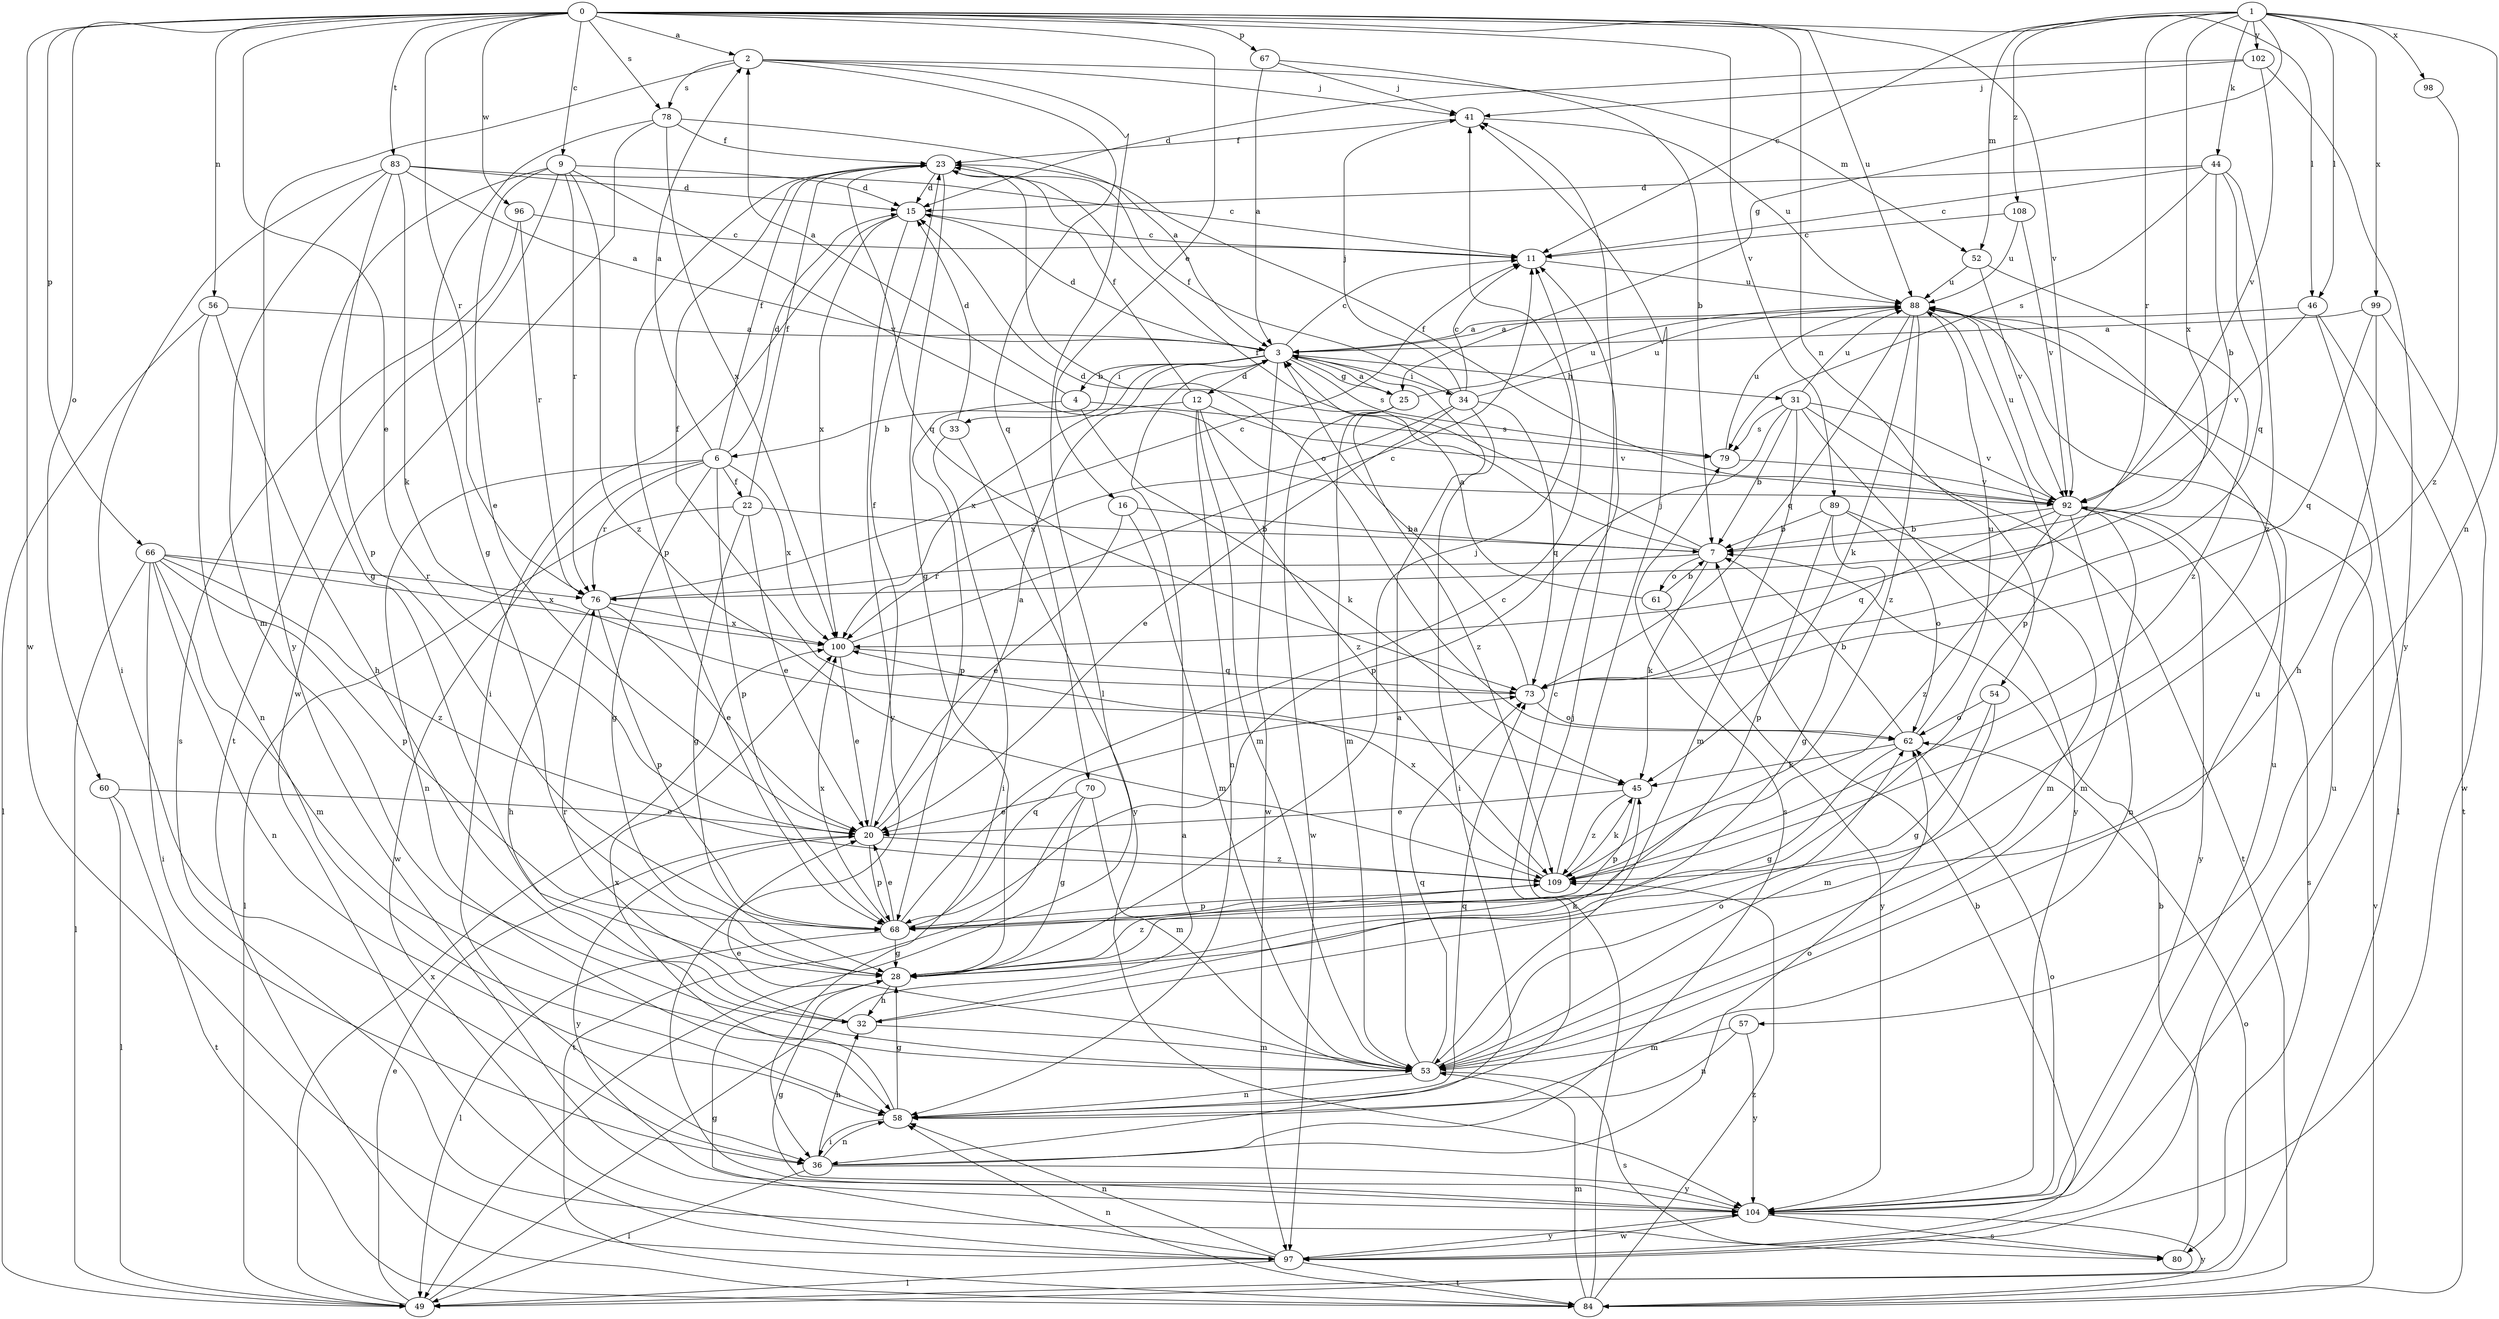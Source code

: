 strict digraph  {
0;
1;
2;
3;
4;
6;
7;
9;
11;
12;
15;
16;
20;
22;
23;
25;
28;
31;
32;
33;
34;
36;
41;
44;
45;
46;
49;
52;
53;
54;
56;
57;
58;
60;
61;
62;
66;
67;
68;
70;
73;
76;
78;
79;
80;
83;
84;
88;
89;
92;
96;
97;
98;
99;
100;
102;
104;
108;
109;
0 -> 2  [label=a];
0 -> 9  [label=c];
0 -> 16  [label=e];
0 -> 20  [label=e];
0 -> 46  [label=l];
0 -> 54  [label=n];
0 -> 56  [label=n];
0 -> 60  [label=o];
0 -> 66  [label=p];
0 -> 67  [label=p];
0 -> 76  [label=r];
0 -> 78  [label=s];
0 -> 83  [label=t];
0 -> 88  [label=u];
0 -> 89  [label=v];
0 -> 92  [label=v];
0 -> 96  [label=w];
0 -> 97  [label=w];
1 -> 11  [label=c];
1 -> 25  [label=g];
1 -> 44  [label=k];
1 -> 46  [label=l];
1 -> 52  [label=m];
1 -> 57  [label=n];
1 -> 76  [label=r];
1 -> 98  [label=x];
1 -> 99  [label=x];
1 -> 100  [label=x];
1 -> 102  [label=y];
1 -> 108  [label=z];
2 -> 41  [label=j];
2 -> 49  [label=l];
2 -> 52  [label=m];
2 -> 70  [label=q];
2 -> 78  [label=s];
2 -> 104  [label=y];
3 -> 4  [label=b];
3 -> 11  [label=c];
3 -> 12  [label=d];
3 -> 15  [label=d];
3 -> 25  [label=g];
3 -> 31  [label=h];
3 -> 33  [label=i];
3 -> 34  [label=i];
3 -> 79  [label=s];
3 -> 97  [label=w];
3 -> 100  [label=x];
4 -> 2  [label=a];
4 -> 45  [label=k];
4 -> 68  [label=p];
4 -> 79  [label=s];
6 -> 2  [label=a];
6 -> 15  [label=d];
6 -> 22  [label=f];
6 -> 23  [label=f];
6 -> 28  [label=g];
6 -> 58  [label=n];
6 -> 68  [label=p];
6 -> 76  [label=r];
6 -> 97  [label=w];
6 -> 100  [label=x];
7 -> 15  [label=d];
7 -> 23  [label=f];
7 -> 45  [label=k];
7 -> 61  [label=o];
7 -> 76  [label=r];
9 -> 15  [label=d];
9 -> 20  [label=e];
9 -> 28  [label=g];
9 -> 76  [label=r];
9 -> 84  [label=t];
9 -> 92  [label=v];
9 -> 109  [label=z];
11 -> 88  [label=u];
12 -> 6  [label=b];
12 -> 23  [label=f];
12 -> 53  [label=m];
12 -> 58  [label=n];
12 -> 92  [label=v];
12 -> 109  [label=z];
15 -> 11  [label=c];
15 -> 36  [label=i];
15 -> 100  [label=x];
15 -> 104  [label=y];
16 -> 7  [label=b];
16 -> 20  [label=e];
16 -> 53  [label=m];
20 -> 3  [label=a];
20 -> 23  [label=f];
20 -> 68  [label=p];
20 -> 104  [label=y];
20 -> 109  [label=z];
22 -> 7  [label=b];
22 -> 20  [label=e];
22 -> 23  [label=f];
22 -> 28  [label=g];
22 -> 49  [label=l];
23 -> 15  [label=d];
23 -> 28  [label=g];
23 -> 62  [label=o];
23 -> 68  [label=p];
23 -> 73  [label=q];
25 -> 3  [label=a];
25 -> 53  [label=m];
25 -> 88  [label=u];
25 -> 97  [label=w];
25 -> 109  [label=z];
28 -> 32  [label=h];
28 -> 41  [label=j];
28 -> 109  [label=z];
31 -> 7  [label=b];
31 -> 53  [label=m];
31 -> 68  [label=p];
31 -> 79  [label=s];
31 -> 84  [label=t];
31 -> 88  [label=u];
31 -> 92  [label=v];
31 -> 104  [label=y];
32 -> 45  [label=k];
32 -> 53  [label=m];
32 -> 76  [label=r];
33 -> 15  [label=d];
33 -> 36  [label=i];
33 -> 104  [label=y];
34 -> 11  [label=c];
34 -> 20  [label=e];
34 -> 23  [label=f];
34 -> 36  [label=i];
34 -> 41  [label=j];
34 -> 73  [label=q];
34 -> 88  [label=u];
34 -> 100  [label=x];
36 -> 32  [label=h];
36 -> 49  [label=l];
36 -> 58  [label=n];
36 -> 62  [label=o];
36 -> 79  [label=s];
36 -> 104  [label=y];
41 -> 23  [label=f];
41 -> 88  [label=u];
44 -> 7  [label=b];
44 -> 11  [label=c];
44 -> 15  [label=d];
44 -> 73  [label=q];
44 -> 79  [label=s];
44 -> 109  [label=z];
45 -> 20  [label=e];
45 -> 68  [label=p];
45 -> 109  [label=z];
46 -> 3  [label=a];
46 -> 49  [label=l];
46 -> 84  [label=t];
46 -> 92  [label=v];
49 -> 3  [label=a];
49 -> 20  [label=e];
49 -> 62  [label=o];
49 -> 100  [label=x];
52 -> 88  [label=u];
52 -> 92  [label=v];
52 -> 109  [label=z];
53 -> 3  [label=a];
53 -> 20  [label=e];
53 -> 58  [label=n];
53 -> 62  [label=o];
53 -> 73  [label=q];
53 -> 80  [label=s];
53 -> 88  [label=u];
54 -> 28  [label=g];
54 -> 53  [label=m];
54 -> 62  [label=o];
56 -> 3  [label=a];
56 -> 32  [label=h];
56 -> 49  [label=l];
56 -> 58  [label=n];
57 -> 53  [label=m];
57 -> 58  [label=n];
57 -> 104  [label=y];
58 -> 11  [label=c];
58 -> 28  [label=g];
58 -> 36  [label=i];
58 -> 73  [label=q];
58 -> 100  [label=x];
60 -> 20  [label=e];
60 -> 49  [label=l];
60 -> 84  [label=t];
61 -> 3  [label=a];
61 -> 7  [label=b];
61 -> 104  [label=y];
62 -> 7  [label=b];
62 -> 28  [label=g];
62 -> 45  [label=k];
62 -> 88  [label=u];
66 -> 36  [label=i];
66 -> 49  [label=l];
66 -> 53  [label=m];
66 -> 58  [label=n];
66 -> 68  [label=p];
66 -> 76  [label=r];
66 -> 100  [label=x];
66 -> 109  [label=z];
67 -> 3  [label=a];
67 -> 7  [label=b];
67 -> 41  [label=j];
68 -> 11  [label=c];
68 -> 20  [label=e];
68 -> 28  [label=g];
68 -> 49  [label=l];
68 -> 73  [label=q];
68 -> 100  [label=x];
70 -> 20  [label=e];
70 -> 28  [label=g];
70 -> 53  [label=m];
70 -> 84  [label=t];
73 -> 3  [label=a];
73 -> 23  [label=f];
73 -> 62  [label=o];
76 -> 11  [label=c];
76 -> 20  [label=e];
76 -> 32  [label=h];
76 -> 68  [label=p];
76 -> 100  [label=x];
78 -> 3  [label=a];
78 -> 23  [label=f];
78 -> 28  [label=g];
78 -> 97  [label=w];
78 -> 100  [label=x];
79 -> 88  [label=u];
79 -> 92  [label=v];
80 -> 7  [label=b];
83 -> 3  [label=a];
83 -> 11  [label=c];
83 -> 15  [label=d];
83 -> 36  [label=i];
83 -> 45  [label=k];
83 -> 53  [label=m];
83 -> 68  [label=p];
84 -> 41  [label=j];
84 -> 53  [label=m];
84 -> 58  [label=n];
84 -> 92  [label=v];
84 -> 104  [label=y];
84 -> 109  [label=z];
88 -> 3  [label=a];
88 -> 45  [label=k];
88 -> 68  [label=p];
88 -> 73  [label=q];
88 -> 109  [label=z];
89 -> 7  [label=b];
89 -> 28  [label=g];
89 -> 53  [label=m];
89 -> 62  [label=o];
89 -> 68  [label=p];
92 -> 7  [label=b];
92 -> 23  [label=f];
92 -> 53  [label=m];
92 -> 58  [label=n];
92 -> 73  [label=q];
92 -> 80  [label=s];
92 -> 88  [label=u];
92 -> 104  [label=y];
92 -> 109  [label=z];
96 -> 11  [label=c];
96 -> 76  [label=r];
96 -> 80  [label=s];
97 -> 7  [label=b];
97 -> 28  [label=g];
97 -> 49  [label=l];
97 -> 58  [label=n];
97 -> 84  [label=t];
97 -> 88  [label=u];
97 -> 104  [label=y];
98 -> 109  [label=z];
99 -> 3  [label=a];
99 -> 32  [label=h];
99 -> 73  [label=q];
99 -> 97  [label=w];
100 -> 11  [label=c];
100 -> 20  [label=e];
100 -> 73  [label=q];
102 -> 15  [label=d];
102 -> 41  [label=j];
102 -> 92  [label=v];
102 -> 104  [label=y];
104 -> 28  [label=g];
104 -> 62  [label=o];
104 -> 80  [label=s];
104 -> 88  [label=u];
104 -> 97  [label=w];
108 -> 11  [label=c];
108 -> 88  [label=u];
108 -> 92  [label=v];
109 -> 41  [label=j];
109 -> 45  [label=k];
109 -> 68  [label=p];
109 -> 100  [label=x];
}
